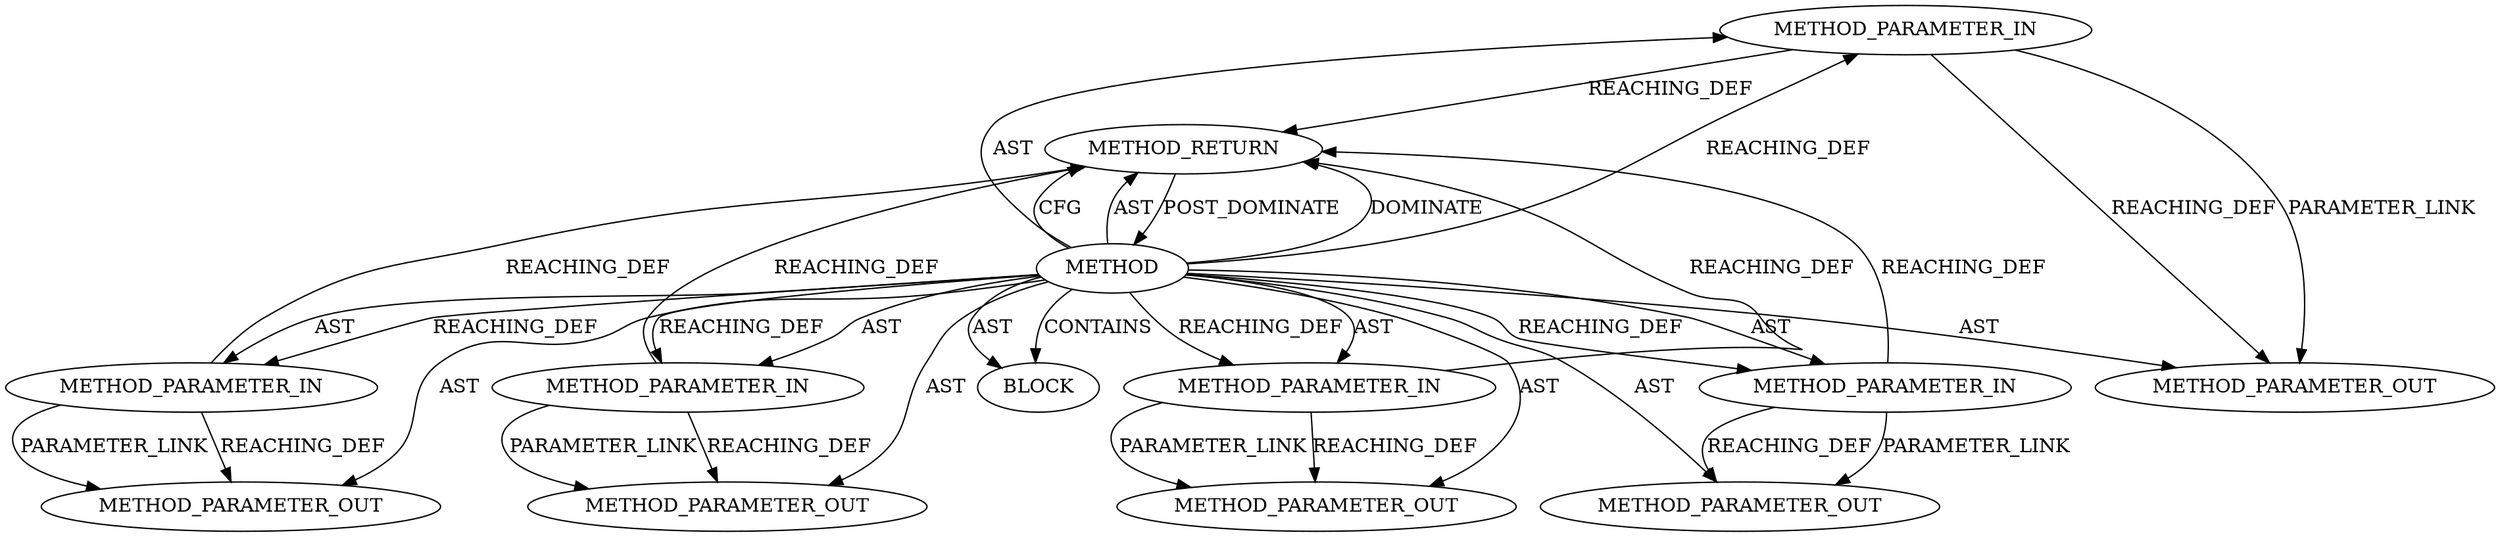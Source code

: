 digraph {
  20020 [label=METHOD_PARAMETER_IN ORDER=4 CODE="p4" IS_VARIADIC=false TYPE_FULL_NAME="ANY" EVALUATION_STRATEGY="BY_VALUE" INDEX=4 NAME="p4"]
  22018 [label=METHOD_PARAMETER_OUT ORDER=2 CODE="p2" IS_VARIADIC=false TYPE_FULL_NAME="ANY" EVALUATION_STRATEGY="BY_VALUE" INDEX=2 NAME="p2"]
  20023 [label=METHOD_RETURN ORDER=2 CODE="RET" TYPE_FULL_NAME="ANY" EVALUATION_STRATEGY="BY_VALUE"]
  20022 [label=BLOCK ORDER=1 ARGUMENT_INDEX=1 CODE="<empty>" TYPE_FULL_NAME="ANY"]
  20017 [label=METHOD_PARAMETER_IN ORDER=1 CODE="p1" IS_VARIADIC=false TYPE_FULL_NAME="ANY" EVALUATION_STRATEGY="BY_VALUE" INDEX=1 NAME="p1"]
  20021 [label=METHOD_PARAMETER_IN ORDER=5 CODE="p5" IS_VARIADIC=false TYPE_FULL_NAME="ANY" EVALUATION_STRATEGY="BY_VALUE" INDEX=5 NAME="p5"]
  20016 [label=METHOD AST_PARENT_TYPE="NAMESPACE_BLOCK" AST_PARENT_FULL_NAME="<global>" ORDER=0 CODE="<empty>" FULL_NAME="trace_tls_device_offload_set" IS_EXTERNAL=true FILENAME="<empty>" SIGNATURE="" NAME="trace_tls_device_offload_set"]
  22019 [label=METHOD_PARAMETER_OUT ORDER=3 CODE="p3" IS_VARIADIC=false TYPE_FULL_NAME="ANY" EVALUATION_STRATEGY="BY_VALUE" INDEX=3 NAME="p3"]
  22021 [label=METHOD_PARAMETER_OUT ORDER=5 CODE="p5" IS_VARIADIC=false TYPE_FULL_NAME="ANY" EVALUATION_STRATEGY="BY_VALUE" INDEX=5 NAME="p5"]
  22017 [label=METHOD_PARAMETER_OUT ORDER=1 CODE="p1" IS_VARIADIC=false TYPE_FULL_NAME="ANY" EVALUATION_STRATEGY="BY_VALUE" INDEX=1 NAME="p1"]
  20019 [label=METHOD_PARAMETER_IN ORDER=3 CODE="p3" IS_VARIADIC=false TYPE_FULL_NAME="ANY" EVALUATION_STRATEGY="BY_VALUE" INDEX=3 NAME="p3"]
  20018 [label=METHOD_PARAMETER_IN ORDER=2 CODE="p2" IS_VARIADIC=false TYPE_FULL_NAME="ANY" EVALUATION_STRATEGY="BY_VALUE" INDEX=2 NAME="p2"]
  22020 [label=METHOD_PARAMETER_OUT ORDER=4 CODE="p4" IS_VARIADIC=false TYPE_FULL_NAME="ANY" EVALUATION_STRATEGY="BY_VALUE" INDEX=4 NAME="p4"]
  20017 -> 20023 [label=REACHING_DEF VARIABLE="p1"]
  20016 -> 22018 [label=AST ]
  20021 -> 20023 [label=REACHING_DEF VARIABLE="p5"]
  20016 -> 20021 [label=AST ]
  20019 -> 22019 [label=REACHING_DEF VARIABLE="p3"]
  20016 -> 20023 [label=DOMINATE ]
  20016 -> 20017 [label=AST ]
  20016 -> 20023 [label=CFG ]
  20016 -> 20018 [label=AST ]
  20018 -> 22018 [label=REACHING_DEF VARIABLE="p2"]
  20020 -> 22020 [label=REACHING_DEF VARIABLE="p4"]
  20019 -> 22019 [label=PARAMETER_LINK ]
  20017 -> 22017 [label=PARAMETER_LINK ]
  20016 -> 20019 [label=AST ]
  20016 -> 20019 [label=REACHING_DEF VARIABLE=""]
  20016 -> 20022 [label=AST ]
  20016 -> 22021 [label=AST ]
  20017 -> 22017 [label=REACHING_DEF VARIABLE="p1"]
  20016 -> 20022 [label=CONTAINS ]
  20016 -> 20018 [label=REACHING_DEF VARIABLE=""]
  20016 -> 20021 [label=REACHING_DEF VARIABLE=""]
  20021 -> 22021 [label=REACHING_DEF VARIABLE="p5"]
  20016 -> 20020 [label=REACHING_DEF VARIABLE=""]
  20016 -> 20017 [label=REACHING_DEF VARIABLE=""]
  20018 -> 22018 [label=PARAMETER_LINK ]
  20016 -> 20023 [label=AST ]
  20020 -> 22020 [label=PARAMETER_LINK ]
  20016 -> 22020 [label=AST ]
  20016 -> 20020 [label=AST ]
  20018 -> 20023 [label=REACHING_DEF VARIABLE="p2"]
  20016 -> 22019 [label=AST ]
  20020 -> 20023 [label=REACHING_DEF VARIABLE="p4"]
  20023 -> 20016 [label=POST_DOMINATE ]
  20021 -> 22021 [label=PARAMETER_LINK ]
  20019 -> 20023 [label=REACHING_DEF VARIABLE="p3"]
  20016 -> 22017 [label=AST ]
}
